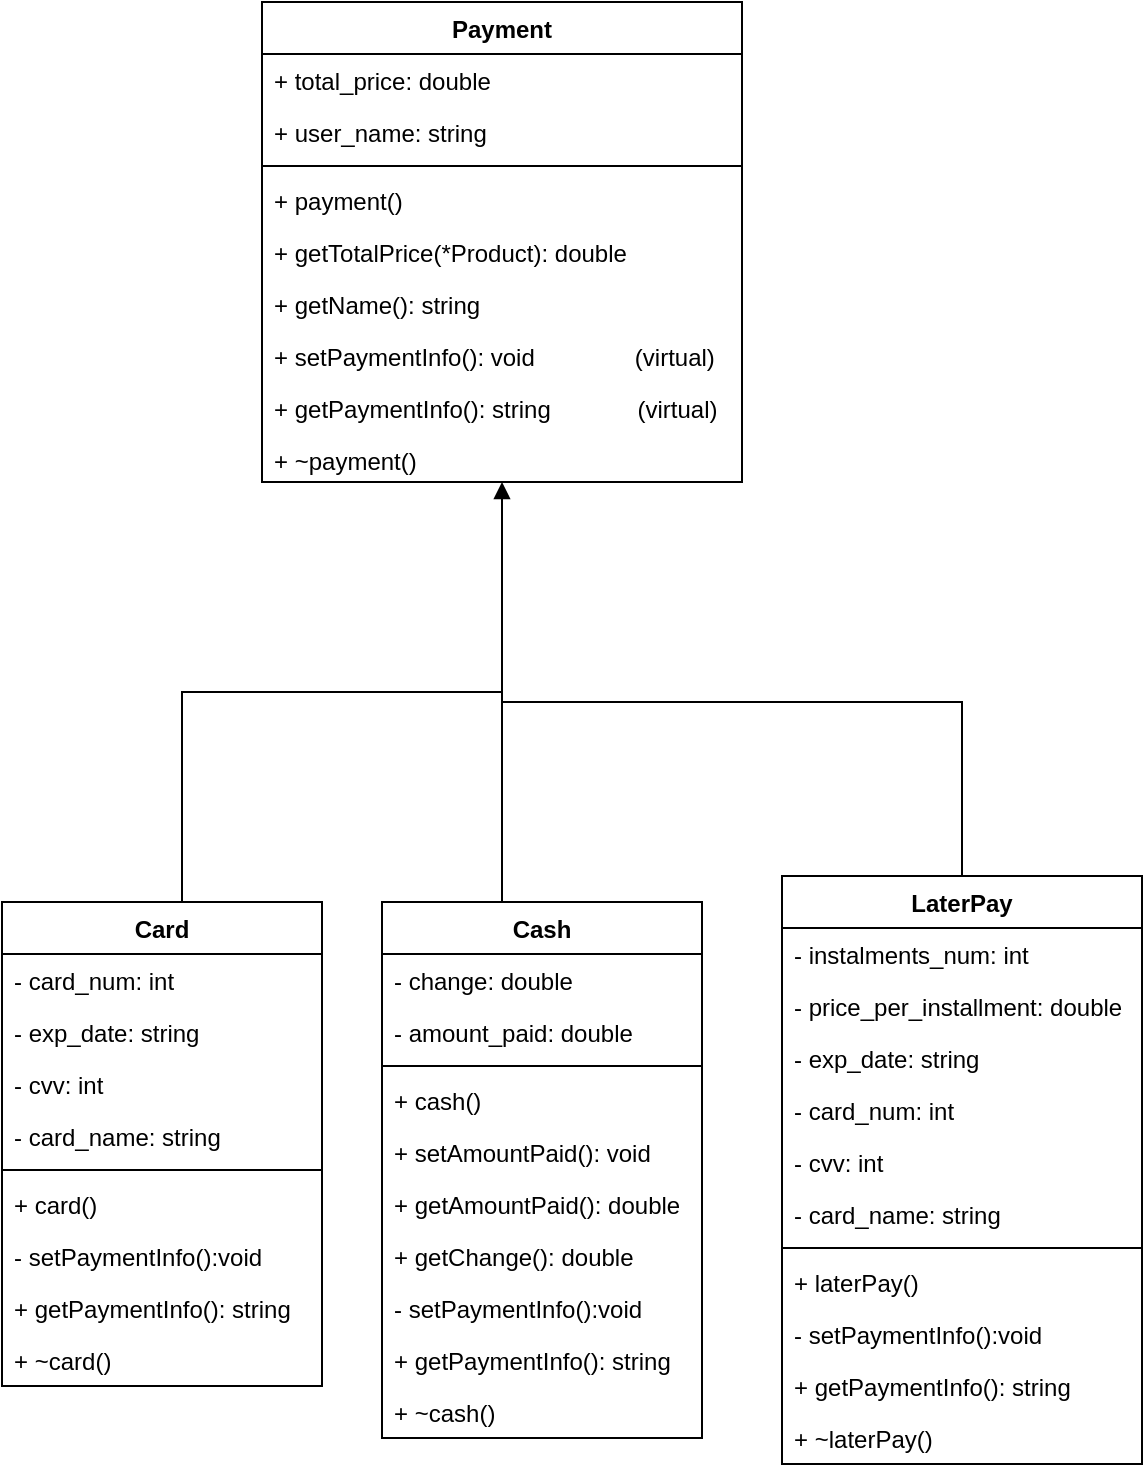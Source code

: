 <mxfile version="15.4.0" type="device"><diagram id="7i2oeE3x0kGbpiz0VM-p" name="Page-1"><mxGraphModel dx="520" dy="1112" grid="1" gridSize="10" guides="1" tooltips="1" connect="1" arrows="1" fold="1" page="1" pageScale="1" pageWidth="827" pageHeight="1169" math="0" shadow="0"><root><mxCell id="0"/><mxCell id="1" parent="0"/><mxCell id="h6xvJUlJjk9iVHUHfAiV-13" style="edgeStyle=orthogonalEdgeStyle;rounded=0;orthogonalLoop=1;jettySize=auto;html=1;exitX=0.5;exitY=0;exitDx=0;exitDy=0;endArrow=block;endFill=1;" parent="1" source="i63cDLVVfNMW4h1RWEeh-17" edge="1"><mxGeometry relative="1" as="geometry"><mxPoint x="400" y="250" as="targetPoint"/><Array as="points"><mxPoint x="240" y="460"/><mxPoint x="240" y="355"/><mxPoint x="400" y="355"/></Array></mxGeometry></mxCell><mxCell id="i63cDLVVfNMW4h1RWEeh-17" value="Card" style="swimlane;fontStyle=1;align=center;verticalAlign=top;childLayout=stackLayout;horizontal=1;startSize=26;horizontalStack=0;resizeParent=1;resizeParentMax=0;resizeLast=0;collapsible=1;marginBottom=0;" parent="1" vertex="1"><mxGeometry x="150" y="460" width="160" height="242" as="geometry"/></mxCell><mxCell id="i63cDLVVfNMW4h1RWEeh-18" value="- card_num: int&#10;" style="text;strokeColor=none;fillColor=none;align=left;verticalAlign=top;spacingLeft=4;spacingRight=4;overflow=hidden;rotatable=0;points=[[0,0.5],[1,0.5]];portConstraint=eastwest;" parent="i63cDLVVfNMW4h1RWEeh-17" vertex="1"><mxGeometry y="26" width="160" height="26" as="geometry"/></mxCell><mxCell id="h6xvJUlJjk9iVHUHfAiV-1" value="- exp_date: string&#10;" style="text;strokeColor=none;fillColor=none;align=left;verticalAlign=top;spacingLeft=4;spacingRight=4;overflow=hidden;rotatable=0;points=[[0,0.5],[1,0.5]];portConstraint=eastwest;" parent="i63cDLVVfNMW4h1RWEeh-17" vertex="1"><mxGeometry y="52" width="160" height="26" as="geometry"/></mxCell><mxCell id="h6xvJUlJjk9iVHUHfAiV-2" value="- cvv: int " style="text;strokeColor=none;fillColor=none;align=left;verticalAlign=top;spacingLeft=4;spacingRight=4;overflow=hidden;rotatable=0;points=[[0,0.5],[1,0.5]];portConstraint=eastwest;" parent="i63cDLVVfNMW4h1RWEeh-17" vertex="1"><mxGeometry y="78" width="160" height="26" as="geometry"/></mxCell><mxCell id="h6xvJUlJjk9iVHUHfAiV-3" value="- card_name: string" style="text;strokeColor=none;fillColor=none;align=left;verticalAlign=top;spacingLeft=4;spacingRight=4;overflow=hidden;rotatable=0;points=[[0,0.5],[1,0.5]];portConstraint=eastwest;" parent="i63cDLVVfNMW4h1RWEeh-17" vertex="1"><mxGeometry y="104" width="160" height="26" as="geometry"/></mxCell><mxCell id="i63cDLVVfNMW4h1RWEeh-19" value="" style="line;strokeWidth=1;fillColor=none;align=left;verticalAlign=middle;spacingTop=-1;spacingLeft=3;spacingRight=3;rotatable=0;labelPosition=right;points=[];portConstraint=eastwest;" parent="i63cDLVVfNMW4h1RWEeh-17" vertex="1"><mxGeometry y="130" width="160" height="8" as="geometry"/></mxCell><mxCell id="i63cDLVVfNMW4h1RWEeh-20" value="+ card()&#10;" style="text;strokeColor=none;fillColor=none;align=left;verticalAlign=top;spacingLeft=4;spacingRight=4;overflow=hidden;rotatable=0;points=[[0,0.5],[1,0.5]];portConstraint=eastwest;" parent="i63cDLVVfNMW4h1RWEeh-17" vertex="1"><mxGeometry y="138" width="160" height="26" as="geometry"/></mxCell><mxCell id="ay8rrPQ-Ez7HbIR-Nt4C-4" value="- setPaymentInfo():void" style="text;strokeColor=none;fillColor=none;align=left;verticalAlign=top;spacingLeft=4;spacingRight=4;overflow=hidden;rotatable=0;points=[[0,0.5],[1,0.5]];portConstraint=eastwest;" vertex="1" parent="i63cDLVVfNMW4h1RWEeh-17"><mxGeometry y="164" width="160" height="26" as="geometry"/></mxCell><mxCell id="ay8rrPQ-Ez7HbIR-Nt4C-10" value="+ getPaymentInfo(): string             (virtual)" style="text;strokeColor=none;fillColor=none;align=left;verticalAlign=top;spacingLeft=4;spacingRight=4;overflow=hidden;rotatable=0;points=[[0,0.5],[1,0.5]];portConstraint=eastwest;" vertex="1" parent="i63cDLVVfNMW4h1RWEeh-17"><mxGeometry y="190" width="160" height="26" as="geometry"/></mxCell><mxCell id="h6xvJUlJjk9iVHUHfAiV-4" value="+ ~card()" style="text;strokeColor=none;fillColor=none;align=left;verticalAlign=top;spacingLeft=4;spacingRight=4;overflow=hidden;rotatable=0;points=[[0,0.5],[1,0.5]];portConstraint=eastwest;" parent="i63cDLVVfNMW4h1RWEeh-17" vertex="1"><mxGeometry y="216" width="160" height="26" as="geometry"/></mxCell><mxCell id="h6xvJUlJjk9iVHUHfAiV-18" style="edgeStyle=orthogonalEdgeStyle;rounded=0;orthogonalLoop=1;jettySize=auto;html=1;exitX=0.5;exitY=0;exitDx=0;exitDy=0;endArrow=none;endFill=0;" parent="1" source="i63cDLVVfNMW4h1RWEeh-21" edge="1"><mxGeometry relative="1" as="geometry"><mxPoint x="400" y="320" as="targetPoint"/><Array as="points"><mxPoint x="400" y="460"/></Array></mxGeometry></mxCell><mxCell id="i63cDLVVfNMW4h1RWEeh-21" value="Cash" style="swimlane;fontStyle=1;align=center;verticalAlign=top;childLayout=stackLayout;horizontal=1;startSize=26;horizontalStack=0;resizeParent=1;resizeParentMax=0;resizeLast=0;collapsible=1;marginBottom=0;" parent="1" vertex="1"><mxGeometry x="340" y="460" width="160" height="268" as="geometry"/></mxCell><mxCell id="i63cDLVVfNMW4h1RWEeh-22" value="- change: double" style="text;strokeColor=none;fillColor=none;align=left;verticalAlign=top;spacingLeft=4;spacingRight=4;overflow=hidden;rotatable=0;points=[[0,0.5],[1,0.5]];portConstraint=eastwest;" parent="i63cDLVVfNMW4h1RWEeh-21" vertex="1"><mxGeometry y="26" width="160" height="26" as="geometry"/></mxCell><mxCell id="ay8rrPQ-Ez7HbIR-Nt4C-15" value="- amount_paid: double" style="text;strokeColor=none;fillColor=none;align=left;verticalAlign=top;spacingLeft=4;spacingRight=4;overflow=hidden;rotatable=0;points=[[0,0.5],[1,0.5]];portConstraint=eastwest;" vertex="1" parent="i63cDLVVfNMW4h1RWEeh-21"><mxGeometry y="52" width="160" height="26" as="geometry"/></mxCell><mxCell id="i63cDLVVfNMW4h1RWEeh-23" value="" style="line;strokeWidth=1;fillColor=none;align=left;verticalAlign=middle;spacingTop=-1;spacingLeft=3;spacingRight=3;rotatable=0;labelPosition=right;points=[];portConstraint=eastwest;" parent="i63cDLVVfNMW4h1RWEeh-21" vertex="1"><mxGeometry y="78" width="160" height="8" as="geometry"/></mxCell><mxCell id="i63cDLVVfNMW4h1RWEeh-24" value="+ cash()&#10;" style="text;strokeColor=none;fillColor=none;align=left;verticalAlign=top;spacingLeft=4;spacingRight=4;overflow=hidden;rotatable=0;points=[[0,0.5],[1,0.5]];portConstraint=eastwest;" parent="i63cDLVVfNMW4h1RWEeh-21" vertex="1"><mxGeometry y="86" width="160" height="26" as="geometry"/></mxCell><mxCell id="ay8rrPQ-Ez7HbIR-Nt4C-16" value="+ setAmountPaid(): void" style="text;strokeColor=none;fillColor=none;align=left;verticalAlign=top;spacingLeft=4;spacingRight=4;overflow=hidden;rotatable=0;points=[[0,0.5],[1,0.5]];portConstraint=eastwest;" vertex="1" parent="i63cDLVVfNMW4h1RWEeh-21"><mxGeometry y="112" width="160" height="26" as="geometry"/></mxCell><mxCell id="ay8rrPQ-Ez7HbIR-Nt4C-17" value="+ getAmountPaid(): double " style="text;strokeColor=none;fillColor=none;align=left;verticalAlign=top;spacingLeft=4;spacingRight=4;overflow=hidden;rotatable=0;points=[[0,0.5],[1,0.5]];portConstraint=eastwest;" vertex="1" parent="i63cDLVVfNMW4h1RWEeh-21"><mxGeometry y="138" width="160" height="26" as="geometry"/></mxCell><mxCell id="ay8rrPQ-Ez7HbIR-Nt4C-13" value="+ getChange(): double" style="text;strokeColor=none;fillColor=none;align=left;verticalAlign=top;spacingLeft=4;spacingRight=4;overflow=hidden;rotatable=0;points=[[0,0.5],[1,0.5]];portConstraint=eastwest;" vertex="1" parent="i63cDLVVfNMW4h1RWEeh-21"><mxGeometry y="164" width="160" height="26" as="geometry"/></mxCell><mxCell id="ay8rrPQ-Ez7HbIR-Nt4C-5" value="- setPaymentInfo():void" style="text;strokeColor=none;fillColor=none;align=left;verticalAlign=top;spacingLeft=4;spacingRight=4;overflow=hidden;rotatable=0;points=[[0,0.5],[1,0.5]];portConstraint=eastwest;" vertex="1" parent="i63cDLVVfNMW4h1RWEeh-21"><mxGeometry y="190" width="160" height="26" as="geometry"/></mxCell><mxCell id="ay8rrPQ-Ez7HbIR-Nt4C-11" value="+ getPaymentInfo(): string             " style="text;strokeColor=none;fillColor=none;align=left;verticalAlign=top;spacingLeft=4;spacingRight=4;overflow=hidden;rotatable=0;points=[[0,0.5],[1,0.5]];portConstraint=eastwest;" vertex="1" parent="i63cDLVVfNMW4h1RWEeh-21"><mxGeometry y="216" width="160" height="26" as="geometry"/></mxCell><mxCell id="h6xvJUlJjk9iVHUHfAiV-5" value="+ ~cash()" style="text;strokeColor=none;fillColor=none;align=left;verticalAlign=top;spacingLeft=4;spacingRight=4;overflow=hidden;rotatable=0;points=[[0,0.5],[1,0.5]];portConstraint=eastwest;" parent="i63cDLVVfNMW4h1RWEeh-21" vertex="1"><mxGeometry y="242" width="160" height="26" as="geometry"/></mxCell><mxCell id="h6xvJUlJjk9iVHUHfAiV-19" style="edgeStyle=orthogonalEdgeStyle;rounded=0;orthogonalLoop=1;jettySize=auto;html=1;exitX=0.5;exitY=0;exitDx=0;exitDy=0;endArrow=none;endFill=0;" parent="1" source="i63cDLVVfNMW4h1RWEeh-25" edge="1"><mxGeometry relative="1" as="geometry"><mxPoint x="400" y="330" as="targetPoint"/><Array as="points"><mxPoint x="630" y="360"/><mxPoint x="400" y="360"/></Array></mxGeometry></mxCell><mxCell id="i63cDLVVfNMW4h1RWEeh-25" value="LaterPay" style="swimlane;fontStyle=1;align=center;verticalAlign=top;childLayout=stackLayout;horizontal=1;startSize=26;horizontalStack=0;resizeParent=1;resizeParentMax=0;resizeLast=0;collapsible=1;marginBottom=0;" parent="1" vertex="1"><mxGeometry x="540" y="447" width="180" height="294" as="geometry"/></mxCell><mxCell id="i63cDLVVfNMW4h1RWEeh-26" value="- instalments_num: int" style="text;strokeColor=none;fillColor=none;align=left;verticalAlign=top;spacingLeft=4;spacingRight=4;overflow=hidden;rotatable=0;points=[[0,0.5],[1,0.5]];portConstraint=eastwest;" parent="i63cDLVVfNMW4h1RWEeh-25" vertex="1"><mxGeometry y="26" width="180" height="26" as="geometry"/></mxCell><mxCell id="ay8rrPQ-Ez7HbIR-Nt4C-14" value="- price_per_installment: double" style="text;strokeColor=none;fillColor=none;align=left;verticalAlign=top;spacingLeft=4;spacingRight=4;overflow=hidden;rotatable=0;points=[[0,0.5],[1,0.5]];portConstraint=eastwest;" vertex="1" parent="i63cDLVVfNMW4h1RWEeh-25"><mxGeometry y="52" width="180" height="26" as="geometry"/></mxCell><mxCell id="h6xvJUlJjk9iVHUHfAiV-8" value="- exp_date: string&#10;" style="text;strokeColor=none;fillColor=none;align=left;verticalAlign=top;spacingLeft=4;spacingRight=4;overflow=hidden;rotatable=0;points=[[0,0.5],[1,0.5]];portConstraint=eastwest;" parent="i63cDLVVfNMW4h1RWEeh-25" vertex="1"><mxGeometry y="78" width="180" height="26" as="geometry"/></mxCell><mxCell id="h6xvJUlJjk9iVHUHfAiV-7" value="- card_num: int&#10;" style="text;strokeColor=none;fillColor=none;align=left;verticalAlign=top;spacingLeft=4;spacingRight=4;overflow=hidden;rotatable=0;points=[[0,0.5],[1,0.5]];portConstraint=eastwest;" parent="i63cDLVVfNMW4h1RWEeh-25" vertex="1"><mxGeometry y="104" width="180" height="26" as="geometry"/></mxCell><mxCell id="h6xvJUlJjk9iVHUHfAiV-9" value="- cvv: int " style="text;strokeColor=none;fillColor=none;align=left;verticalAlign=top;spacingLeft=4;spacingRight=4;overflow=hidden;rotatable=0;points=[[0,0.5],[1,0.5]];portConstraint=eastwest;" parent="i63cDLVVfNMW4h1RWEeh-25" vertex="1"><mxGeometry y="130" width="180" height="26" as="geometry"/></mxCell><mxCell id="h6xvJUlJjk9iVHUHfAiV-10" value="- card_name: string" style="text;strokeColor=none;fillColor=none;align=left;verticalAlign=top;spacingLeft=4;spacingRight=4;overflow=hidden;rotatable=0;points=[[0,0.5],[1,0.5]];portConstraint=eastwest;" parent="i63cDLVVfNMW4h1RWEeh-25" vertex="1"><mxGeometry y="156" width="180" height="26" as="geometry"/></mxCell><mxCell id="i63cDLVVfNMW4h1RWEeh-27" value="" style="line;strokeWidth=1;fillColor=none;align=left;verticalAlign=middle;spacingTop=-1;spacingLeft=3;spacingRight=3;rotatable=0;labelPosition=right;points=[];portConstraint=eastwest;" parent="i63cDLVVfNMW4h1RWEeh-25" vertex="1"><mxGeometry y="182" width="180" height="8" as="geometry"/></mxCell><mxCell id="i63cDLVVfNMW4h1RWEeh-28" value="+ laterPay()" style="text;strokeColor=none;fillColor=none;align=left;verticalAlign=top;spacingLeft=4;spacingRight=4;overflow=hidden;rotatable=0;points=[[0,0.5],[1,0.5]];portConstraint=eastwest;" parent="i63cDLVVfNMW4h1RWEeh-25" vertex="1"><mxGeometry y="190" width="180" height="26" as="geometry"/></mxCell><mxCell id="ay8rrPQ-Ez7HbIR-Nt4C-6" value="- setPaymentInfo():void" style="text;strokeColor=none;fillColor=none;align=left;verticalAlign=top;spacingLeft=4;spacingRight=4;overflow=hidden;rotatable=0;points=[[0,0.5],[1,0.5]];portConstraint=eastwest;" vertex="1" parent="i63cDLVVfNMW4h1RWEeh-25"><mxGeometry y="216" width="180" height="26" as="geometry"/></mxCell><mxCell id="ay8rrPQ-Ez7HbIR-Nt4C-12" value="+ getPaymentInfo(): string             (virtual)" style="text;strokeColor=none;fillColor=none;align=left;verticalAlign=top;spacingLeft=4;spacingRight=4;overflow=hidden;rotatable=0;points=[[0,0.5],[1,0.5]];portConstraint=eastwest;" vertex="1" parent="i63cDLVVfNMW4h1RWEeh-25"><mxGeometry y="242" width="180" height="26" as="geometry"/></mxCell><mxCell id="h6xvJUlJjk9iVHUHfAiV-6" value="+ ~laterPay()" style="text;strokeColor=none;fillColor=none;align=left;verticalAlign=top;spacingLeft=4;spacingRight=4;overflow=hidden;rotatable=0;points=[[0,0.5],[1,0.5]];portConstraint=eastwest;" parent="i63cDLVVfNMW4h1RWEeh-25" vertex="1"><mxGeometry y="268" width="180" height="26" as="geometry"/></mxCell><mxCell id="i63cDLVVfNMW4h1RWEeh-47" value="Payment" style="swimlane;fontStyle=1;align=center;verticalAlign=top;childLayout=stackLayout;horizontal=1;startSize=26;horizontalStack=0;resizeParent=1;resizeParentMax=0;resizeLast=0;collapsible=1;marginBottom=0;" parent="1" vertex="1"><mxGeometry x="280" y="10" width="240" height="240" as="geometry"/></mxCell><mxCell id="i63cDLVVfNMW4h1RWEeh-48" value="+ total_price: double&#10; " style="text;strokeColor=none;fillColor=none;align=left;verticalAlign=top;spacingLeft=4;spacingRight=4;overflow=hidden;rotatable=0;points=[[0,0.5],[1,0.5]];portConstraint=eastwest;" parent="i63cDLVVfNMW4h1RWEeh-47" vertex="1"><mxGeometry y="26" width="240" height="26" as="geometry"/></mxCell><mxCell id="ay8rrPQ-Ez7HbIR-Nt4C-1" value="+ user_name: string" style="text;strokeColor=none;fillColor=none;align=left;verticalAlign=top;spacingLeft=4;spacingRight=4;overflow=hidden;rotatable=0;points=[[0,0.5],[1,0.5]];portConstraint=eastwest;" vertex="1" parent="i63cDLVVfNMW4h1RWEeh-47"><mxGeometry y="52" width="240" height="26" as="geometry"/></mxCell><mxCell id="i63cDLVVfNMW4h1RWEeh-49" value="" style="line;strokeWidth=1;fillColor=none;align=left;verticalAlign=middle;spacingTop=-1;spacingLeft=3;spacingRight=3;rotatable=0;labelPosition=right;points=[];portConstraint=eastwest;" parent="i63cDLVVfNMW4h1RWEeh-47" vertex="1"><mxGeometry y="78" width="240" height="8" as="geometry"/></mxCell><mxCell id="ay8rrPQ-Ez7HbIR-Nt4C-7" value="+ payment()" style="text;strokeColor=none;fillColor=none;align=left;verticalAlign=top;spacingLeft=4;spacingRight=4;overflow=hidden;rotatable=0;points=[[0,0.5],[1,0.5]];portConstraint=eastwest;" vertex="1" parent="i63cDLVVfNMW4h1RWEeh-47"><mxGeometry y="86" width="240" height="26" as="geometry"/></mxCell><mxCell id="i63cDLVVfNMW4h1RWEeh-50" value="+ getTotalPrice(*Product): double" style="text;strokeColor=none;fillColor=none;align=left;verticalAlign=top;spacingLeft=4;spacingRight=4;overflow=hidden;rotatable=0;points=[[0,0.5],[1,0.5]];portConstraint=eastwest;" parent="i63cDLVVfNMW4h1RWEeh-47" vertex="1"><mxGeometry y="112" width="240" height="26" as="geometry"/></mxCell><mxCell id="ay8rrPQ-Ez7HbIR-Nt4C-2" value="+ getName(): string&#10;" style="text;strokeColor=none;fillColor=none;align=left;verticalAlign=top;spacingLeft=4;spacingRight=4;overflow=hidden;rotatable=0;points=[[0,0.5],[1,0.5]];portConstraint=eastwest;" vertex="1" parent="i63cDLVVfNMW4h1RWEeh-47"><mxGeometry y="138" width="240" height="26" as="geometry"/></mxCell><mxCell id="ay8rrPQ-Ez7HbIR-Nt4C-3" value="+ setPaymentInfo(): void               (virtual)" style="text;strokeColor=none;fillColor=none;align=left;verticalAlign=top;spacingLeft=4;spacingRight=4;overflow=hidden;rotatable=0;points=[[0,0.5],[1,0.5]];portConstraint=eastwest;" vertex="1" parent="i63cDLVVfNMW4h1RWEeh-47"><mxGeometry y="164" width="240" height="26" as="geometry"/></mxCell><mxCell id="ay8rrPQ-Ez7HbIR-Nt4C-9" value="+ getPaymentInfo(): string             (virtual)" style="text;strokeColor=none;fillColor=none;align=left;verticalAlign=top;spacingLeft=4;spacingRight=4;overflow=hidden;rotatable=0;points=[[0,0.5],[1,0.5]];portConstraint=eastwest;" vertex="1" parent="i63cDLVVfNMW4h1RWEeh-47"><mxGeometry y="190" width="240" height="26" as="geometry"/></mxCell><mxCell id="ay8rrPQ-Ez7HbIR-Nt4C-8" value="+ ~payment()" style="text;strokeColor=none;fillColor=none;align=left;verticalAlign=top;spacingLeft=4;spacingRight=4;overflow=hidden;rotatable=0;points=[[0,0.5],[1,0.5]];portConstraint=eastwest;" vertex="1" parent="i63cDLVVfNMW4h1RWEeh-47"><mxGeometry y="216" width="240" height="24" as="geometry"/></mxCell></root></mxGraphModel></diagram></mxfile>